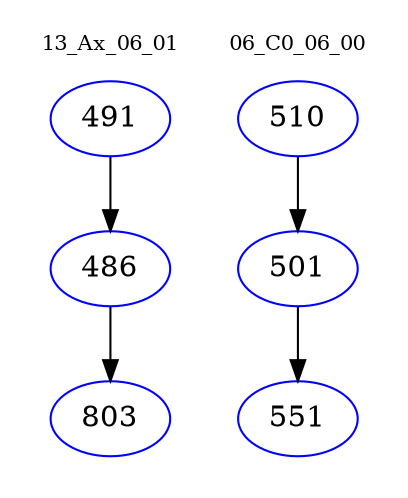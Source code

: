 digraph{
subgraph cluster_0 {
color = white
label = "13_Ax_06_01";
fontsize=10;
T0_491 [label="491", color="blue"]
T0_491 -> T0_486 [color="black"]
T0_486 [label="486", color="blue"]
T0_486 -> T0_803 [color="black"]
T0_803 [label="803", color="blue"]
}
subgraph cluster_1 {
color = white
label = "06_C0_06_00";
fontsize=10;
T1_510 [label="510", color="blue"]
T1_510 -> T1_501 [color="black"]
T1_501 [label="501", color="blue"]
T1_501 -> T1_551 [color="black"]
T1_551 [label="551", color="blue"]
}
}
